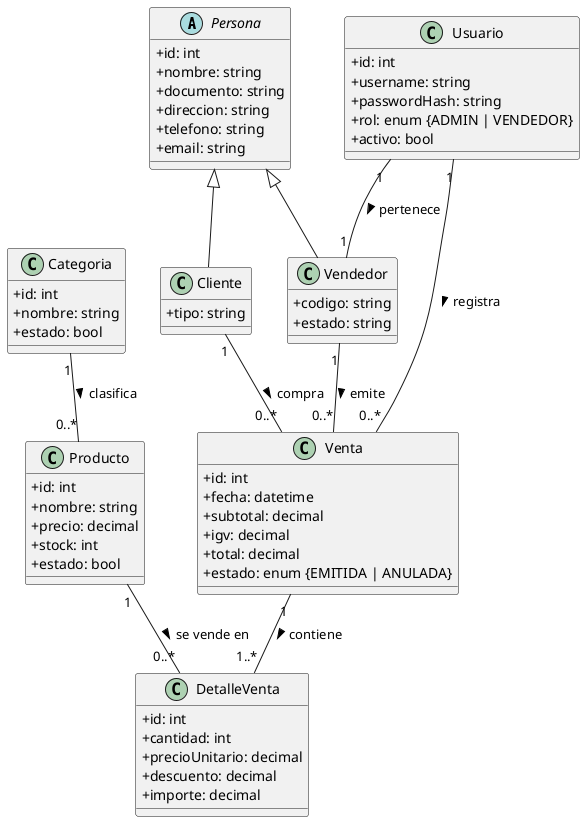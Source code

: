 @startuml clases;
skinparam classAttributeIconSize 0

abstract class Persona {
  +id: int
  +nombre: string
  +documento: string
  +direccion: string
  +telefono: string
  +email: string
}

class Cliente {
  +tipo: string
}

class Vendedor {
  +codigo: string
  +estado: string
}

class Usuario {
  +id: int
  +username: string
  +passwordHash: string
  +rol: enum {ADMIN | VENDEDOR}
  +activo: bool
}

class Categoria {
  +id: int
  +nombre: string
  +estado: bool
}

class Producto {
  +id: int
  +nombre: string
  +precio: decimal
  +stock: int
  +estado: bool
}

class Venta {
  +id: int
  +fecha: datetime
  +subtotal: decimal
  +igv: decimal
  +total: decimal
  +estado: enum {EMITIDA | ANULADA}
}

class DetalleVenta {
  +id: int
  +cantidad: int
  +precioUnitario: decimal
  +descuento: decimal
  +importe: decimal
}

Persona <|-- Cliente
Persona <|-- Vendedor

Categoria "1" -- "0..*" Producto : clasifica >
Producto "1" -- "0..*" DetalleVenta : se vende en >
Venta "1" -- "1..*" DetalleVenta : contiene >
Cliente "1" -- "0..*" Venta : compra >
Vendedor "1" -- "0..*" Venta : emite >
Usuario "1" -- "1" Vendedor : pertenece >
Usuario "1" -- "0..*" Venta : registra >

@enduml